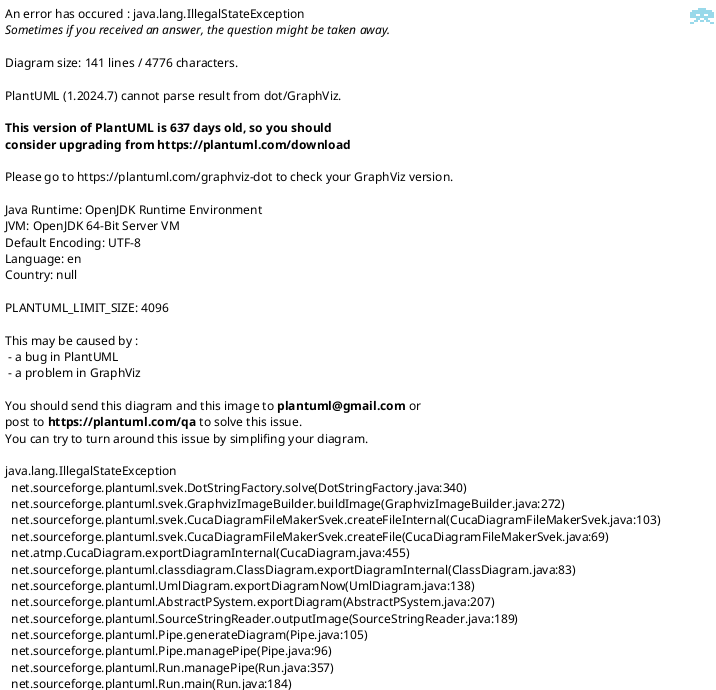 @startuml UML Modul Bildgebung
skinparam Linetype ortho
skinparam Nodesep 150
skinparam Ranksep 80
skinparam legendBackgroundColor #white

package "DICOM-Header" {
  class Studie <<ImagingStudy>> #LightCyan {
  + Status: Coding [1..1]
  + Modalitäten: Coding [0..*]
  + {field} Personen-Identifikation: Reference(Patient) [1..1]
  + {field} Versorgungsstellenkontakt: Reference(Encounter) [0..1]
  + Beginn: dateTime [0..1]
  + {field} Anfordernde Maßnahme: Reference(ServiceRequest) [0..*]
  + {field} Quelle zum PACS Bild: Reference(Endpoint) [0..*]
  + Anzahl an enhaltenen Serien: unsignedInt [0..1]
  + Anzahl an enthaltenen SOP Instanzen: unsignedInt [0..1]
  + {field} Bildgebungsprozedur: Reference(Procedure) [0..1]
  + Extension: Bildgebungsgrund: string [0..1]
  + {field} Indikation: Reference(Condition|Observation) [0..*]
  + Studien-Beschreibung: string [0..1]
  + DICOM-Serien: DICOM-Serie [0..*]
  }

  class DICOMSerie {
  + Serien-UID: id [1..1]
  + Serien-Nummer: unsignedInt [0..1]
  + Modalität: Coding [1..1]
  + Serienbeschreibung: string [0..1]
  + Anzahl an in Serie enthaltenen Instanzen: unsignedInt [0..1]
  + {field} Körperregion(bodySite): Coding [0..1]
  + Körperseite: Coding [0..1]
  + Beginn: dateTime [0..1]
  + Funktion des Ausführenden: CodeableConcept [0..*]
  + {field} Akteur: Reference(Device) [1..1]
  + Extension: Schichtdicke: Quantity[mm] [1..1]
  + Extension: Kontrastmittelgabe: boolean [1..1]
  + {field} Extension: Kontrastmitteldetails: Reference(Statement|Administration) [0..*]
  + {field} Extension: Modalitäten(DX,CR,MG,CT,MR,PT,NM) [0..1]
  + DICOM-Instanzen: Instance [0..*]
  }

  class DICOMInstanz {
  + SOP-Instanz UID: id [1..1]
  + SOP-Klasse: Coding [1..1]
  + Instanz-Nummer: unsignedInt [0..1]
  + Titel: String [0..1]
  + Extension: Bildtyp: CodeableConcept [0..*]
  + Extension: Schichtdicke: Quantity[mm] [0..1]
  + {field} Extension: Pixelabstand(x): Quantity[mm] [0..1]
  + {field} Extension: Pixelabstand(y): Quantity[mm] [0..1]
  + Extension: Eingebrannte Annotation: Boolean [0..1]
  }

  class ModalitätMR #LightYellow {
  + Scansequenz: CodeableConcept [0..*]
  + Scansequenz Untervariante: CodeableConcept [0..*]
  + Magnetische Feldstärke: Quantity[T] [0..1]
  + {field} Echozeit (TE): Quantity[ms] [0..1]
  + {field} Repetitionszeit (TR): Quantity[ms] [0..1]
  + {field} Inversionszeit (TI): Quantity[ms] [0..1]
  + Kippwinkel: Quantity[deg] [0..1]
  }

  class ModalitätCT #LightYellow {
  + CTDI Volumen: Quantity[mGy] [0..1]
  + KVP: Quantity[kV] [0..1]
  + Expositionszeit: Quantity[ms] [0..1]
  + Exposition: Quantity[mAs] [0..1]
  + Röntgenröhrenstrom: Quantity[mA] [0..1]
  + Filterkern: String [0..1]
  } 

  class ModalitätDX #LightYellow {
  + KVP: Quantity[kV] [0..1]
  + Expositionszeit: Quantity[ms] [0..1]
  + Exposition: Quantity[mAs] [0..1]
  + Röntgenröhrenstrom: Quantity[mA] [0..1]
  + Blickposition: CodeableConcept [0..1]
  } 

  class ModalitätCR #LightYellow {
  + KVP: Quantity[kV] [0..1]
  + Expositionszeit: Quantity[ms] [0..1]
  + Exposition: Quantity[mAs] [0..1]
  + Röntgenröhrenstrom: Quantity[mA] [0..1]
  + Blickposition: CodeableConcept [0..1]
  } 

  class ModalitätMG #LightYellow {
  + KVP: Quantity[kV] [0..1]
  + Expositionszeit: Quantity[ms] [0..1]
  + Exposition: Quantity[mAs] [0..1]
  + Röntgenröhrenstrom: Quantity[mA] [0..1]
  + Blickposition: CodeableConcept [0..1]
  } 

  class ModalitätNM #LightYellow {
  + Radiopharmakon: CodeableConcept [0..1]
  + Radionuklid: CodeableConcept [0..1]
  + Tracer Expositionszeit: Quantity[s] [0..1]
  + Skalierungseinheit: CodeableConcept [0..1]
  + Gesamte Radionukliddosis: Quantity[MBq] [0..1]
  + Halbwertszeit: Quantity[s] [0..1]
  } 

  class ModalitätPT #LightYellow {
  + Radiopharmakon: CodeableConcept [0..1]
  + Radionuklid: CodeableConcept [0..1]
  + Tracer Expositionszeit: Quantity[s] [0..1]
  + Skalierungseinheit: CodeableConcept [0..1]
  + Gesamte Radionukliddosis: Quantity[MBq] [0..1]
  + Halbwertszeit: Quantity[s] [0..1]
  + Serientyp: CodeableConcept [0..*]
  }

  class ModalitätUS #LightYellow {
  + Impulsfolgefrequenz: Quantity[Hz] [0..1]
  + Schallkopffrequenz: Quantity[kHz] [0..1]
  + Schallkopftyp: CodeableConcept [0..1]
  + Ultraschallfarbe: Boolean [0..1]
  }
}

DICOMSerie "1..1" -- "0..*" DICOMInstanz: ISt.series.instance
DICOMSerie "1..1" -r- "0..1" ModalitätMR
DICOMSerie "1..1" -- "0..1" ModalitätCT
DICOMSerie "1..1" -- "0..1" ModalitätDX
DICOMSerie "1..1" -- "0..1" ModalitätCR
DICOMSerie "1..1" -r- "0..1" ModalitätMG
DICOMSerie "1..1" -u- "0..1" ModalitätNM
DICOMSerie "1..1" -u- "0..1" ModalitätPT
DICOMSerie "1..1" -u- "0..1" ModalitätUS

Studie "1..1" -- "0..*" DICOMSerie: ISt.series

ModalitätPT -[hidden]r- ModalitätNM
ModalitätNM -[hidden]r- ModalitätUS


@enduml
